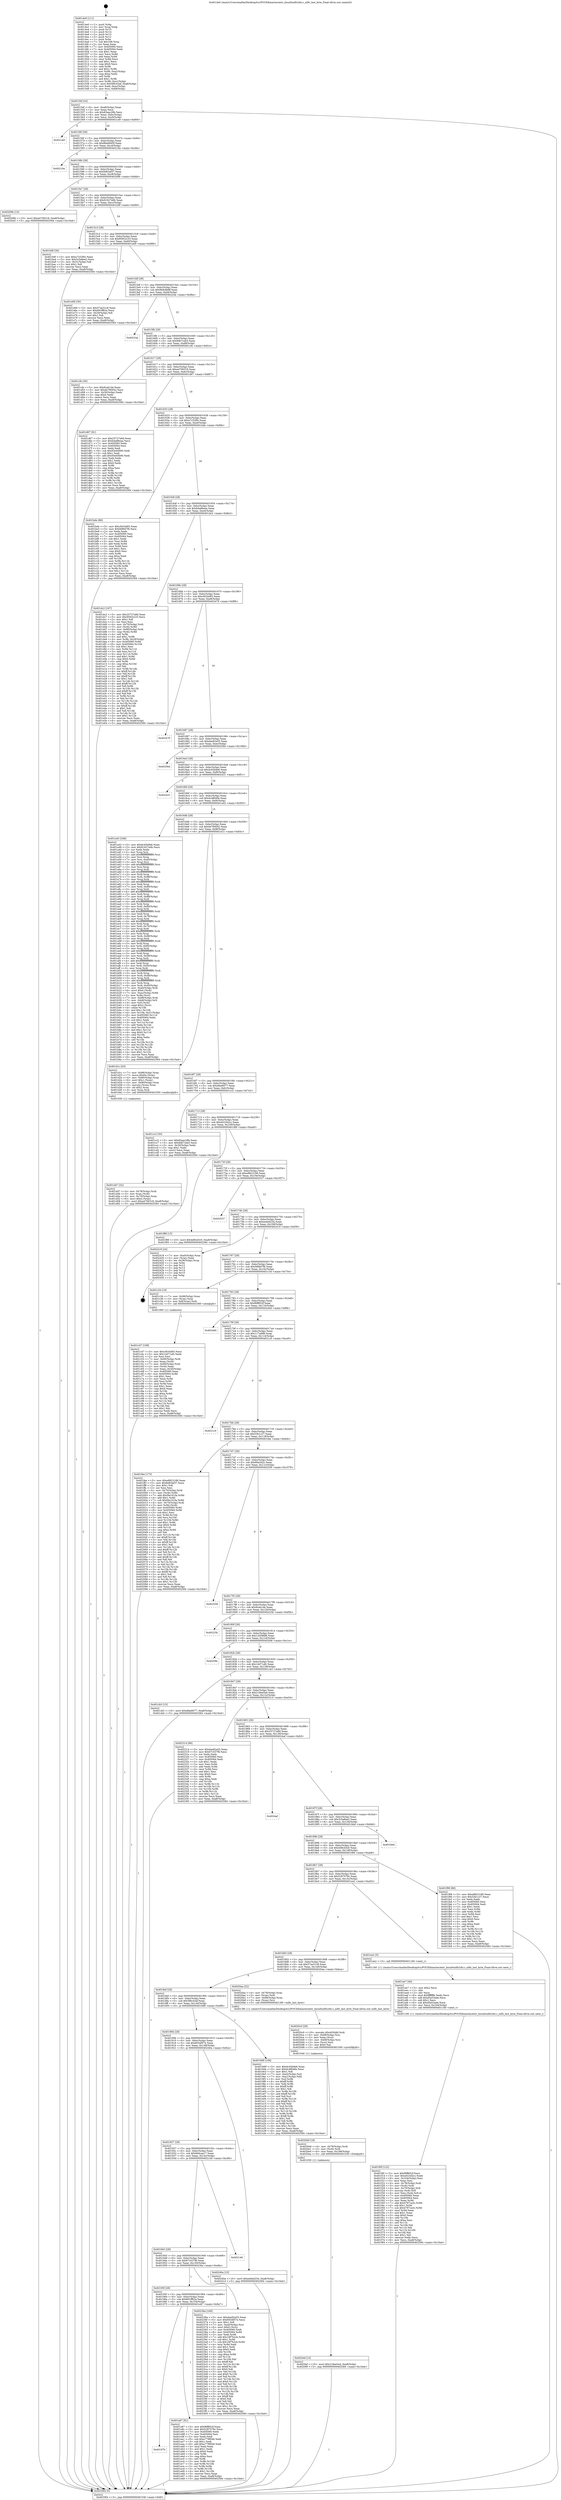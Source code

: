 digraph "0x4014e0" {
  label = "0x4014e0 (/mnt/c/Users/mathe/Desktop/tcc/POCII/binaries/extr_linuxfsnilfs2dir.c_nilfs_last_byte_Final-ollvm.out::main(0))"
  labelloc = "t"
  node[shape=record]

  Entry [label="",width=0.3,height=0.3,shape=circle,fillcolor=black,style=filled]
  "0x40154f" [label="{
     0x40154f [32]\l
     | [instrs]\l
     &nbsp;&nbsp;0x40154f \<+6\>: mov -0xa8(%rbp),%eax\l
     &nbsp;&nbsp;0x401555 \<+2\>: mov %eax,%ecx\l
     &nbsp;&nbsp;0x401557 \<+6\>: sub $0x83aac28b,%ecx\l
     &nbsp;&nbsp;0x40155d \<+6\>: mov %eax,-0xbc(%rbp)\l
     &nbsp;&nbsp;0x401563 \<+6\>: mov %ecx,-0xc0(%rbp)\l
     &nbsp;&nbsp;0x401569 \<+6\>: je 0000000000401ce0 \<main+0x800\>\l
  }"]
  "0x401ce0" [label="{
     0x401ce0\l
  }", style=dashed]
  "0x40156f" [label="{
     0x40156f [28]\l
     | [instrs]\l
     &nbsp;&nbsp;0x40156f \<+5\>: jmp 0000000000401574 \<main+0x94\>\l
     &nbsp;&nbsp;0x401574 \<+6\>: mov -0xbc(%rbp),%eax\l
     &nbsp;&nbsp;0x40157a \<+5\>: sub $0x8be6845f,%eax\l
     &nbsp;&nbsp;0x40157f \<+6\>: mov %eax,-0xc4(%rbp)\l
     &nbsp;&nbsp;0x401585 \<+6\>: je 000000000040216a \<main+0xc8a\>\l
  }"]
  Exit [label="",width=0.3,height=0.3,shape=circle,fillcolor=black,style=filled,peripheries=2]
  "0x40216a" [label="{
     0x40216a\l
  }", style=dashed]
  "0x40158b" [label="{
     0x40158b [28]\l
     | [instrs]\l
     &nbsp;&nbsp;0x40158b \<+5\>: jmp 0000000000401590 \<main+0xb0\>\l
     &nbsp;&nbsp;0x401590 \<+6\>: mov -0xbc(%rbp),%eax\l
     &nbsp;&nbsp;0x401596 \<+5\>: sub $0x8d63af37,%eax\l
     &nbsp;&nbsp;0x40159b \<+6\>: mov %eax,-0xc8(%rbp)\l
     &nbsp;&nbsp;0x4015a1 \<+6\>: je 000000000040209b \<main+0xbbb\>\l
  }"]
  "0x4020ef" [label="{
     0x4020ef [15]\l
     | [instrs]\l
     &nbsp;&nbsp;0x4020ef \<+10\>: movl $0x218ee5a4,-0xa8(%rbp)\l
     &nbsp;&nbsp;0x4020f9 \<+5\>: jmp 0000000000402584 \<main+0x10a4\>\l
  }"]
  "0x40209b" [label="{
     0x40209b [15]\l
     | [instrs]\l
     &nbsp;&nbsp;0x40209b \<+10\>: movl $0xa4706318,-0xa8(%rbp)\l
     &nbsp;&nbsp;0x4020a5 \<+5\>: jmp 0000000000402584 \<main+0x10a4\>\l
  }"]
  "0x4015a7" [label="{
     0x4015a7 [28]\l
     | [instrs]\l
     &nbsp;&nbsp;0x4015a7 \<+5\>: jmp 00000000004015ac \<main+0xcc\>\l
     &nbsp;&nbsp;0x4015ac \<+6\>: mov -0xbc(%rbp),%eax\l
     &nbsp;&nbsp;0x4015b2 \<+5\>: sub $0x91627edb,%eax\l
     &nbsp;&nbsp;0x4015b7 \<+6\>: mov %eax,-0xcc(%rbp)\l
     &nbsp;&nbsp;0x4015bd \<+6\>: je 0000000000401b9f \<main+0x6bf\>\l
  }"]
  "0x4020dd" [label="{
     0x4020dd [18]\l
     | [instrs]\l
     &nbsp;&nbsp;0x4020dd \<+4\>: mov -0x78(%rbp),%rdi\l
     &nbsp;&nbsp;0x4020e1 \<+3\>: mov (%rdi),%rdi\l
     &nbsp;&nbsp;0x4020e4 \<+6\>: mov %eax,-0x168(%rbp)\l
     &nbsp;&nbsp;0x4020ea \<+5\>: call 0000000000401030 \<free@plt\>\l
     | [calls]\l
     &nbsp;&nbsp;0x401030 \{1\} (unknown)\l
  }"]
  "0x401b9f" [label="{
     0x401b9f [30]\l
     | [instrs]\l
     &nbsp;&nbsp;0x401b9f \<+5\>: mov $0xa7c52f0c,%eax\l
     &nbsp;&nbsp;0x401ba4 \<+5\>: mov $0x3c5a8ee2,%ecx\l
     &nbsp;&nbsp;0x401ba9 \<+3\>: mov -0x31(%rbp),%dl\l
     &nbsp;&nbsp;0x401bac \<+3\>: test $0x1,%dl\l
     &nbsp;&nbsp;0x401baf \<+3\>: cmovne %ecx,%eax\l
     &nbsp;&nbsp;0x401bb2 \<+6\>: mov %eax,-0xa8(%rbp)\l
     &nbsp;&nbsp;0x401bb8 \<+5\>: jmp 0000000000402584 \<main+0x10a4\>\l
  }"]
  "0x4015c3" [label="{
     0x4015c3 [28]\l
     | [instrs]\l
     &nbsp;&nbsp;0x4015c3 \<+5\>: jmp 00000000004015c8 \<main+0xe8\>\l
     &nbsp;&nbsp;0x4015c8 \<+6\>: mov -0xbc(%rbp),%eax\l
     &nbsp;&nbsp;0x4015ce \<+5\>: sub $0x95932c33,%eax\l
     &nbsp;&nbsp;0x4015d3 \<+6\>: mov %eax,-0xd0(%rbp)\l
     &nbsp;&nbsp;0x4015d9 \<+6\>: je 0000000000401e69 \<main+0x989\>\l
  }"]
  "0x4020c0" [label="{
     0x4020c0 [29]\l
     | [instrs]\l
     &nbsp;&nbsp;0x4020c0 \<+10\>: movabs $0x4030d6,%rdi\l
     &nbsp;&nbsp;0x4020ca \<+4\>: mov -0x68(%rbp),%rsi\l
     &nbsp;&nbsp;0x4020ce \<+2\>: mov %eax,(%rsi)\l
     &nbsp;&nbsp;0x4020d0 \<+4\>: mov -0x68(%rbp),%rsi\l
     &nbsp;&nbsp;0x4020d4 \<+2\>: mov (%rsi),%esi\l
     &nbsp;&nbsp;0x4020d6 \<+2\>: mov $0x0,%al\l
     &nbsp;&nbsp;0x4020d8 \<+5\>: call 0000000000401040 \<printf@plt\>\l
     | [calls]\l
     &nbsp;&nbsp;0x401040 \{1\} (unknown)\l
  }"]
  "0x401e69" [label="{
     0x401e69 [30]\l
     | [instrs]\l
     &nbsp;&nbsp;0x401e69 \<+5\>: mov $0x57ae31c8,%eax\l
     &nbsp;&nbsp;0x401e6e \<+5\>: mov $0x691ff62a,%ecx\l
     &nbsp;&nbsp;0x401e73 \<+3\>: mov -0x29(%rbp),%dl\l
     &nbsp;&nbsp;0x401e76 \<+3\>: test $0x1,%dl\l
     &nbsp;&nbsp;0x401e79 \<+3\>: cmovne %ecx,%eax\l
     &nbsp;&nbsp;0x401e7c \<+6\>: mov %eax,-0xa8(%rbp)\l
     &nbsp;&nbsp;0x401e82 \<+5\>: jmp 0000000000402584 \<main+0x10a4\>\l
  }"]
  "0x4015df" [label="{
     0x4015df [28]\l
     | [instrs]\l
     &nbsp;&nbsp;0x4015df \<+5\>: jmp 00000000004015e4 \<main+0x104\>\l
     &nbsp;&nbsp;0x4015e4 \<+6\>: mov -0xbc(%rbp),%eax\l
     &nbsp;&nbsp;0x4015ea \<+5\>: sub $0x9b9c8b8f,%eax\l
     &nbsp;&nbsp;0x4015ef \<+6\>: mov %eax,-0xd4(%rbp)\l
     &nbsp;&nbsp;0x4015f5 \<+6\>: je 000000000040224a \<main+0xd6a\>\l
  }"]
  "0x401f0f" [label="{
     0x401f0f [122]\l
     | [instrs]\l
     &nbsp;&nbsp;0x401f0f \<+5\>: mov $0xf6ff852f,%ecx\l
     &nbsp;&nbsp;0x401f14 \<+5\>: mov $0xe023d2cc,%edx\l
     &nbsp;&nbsp;0x401f19 \<+6\>: mov -0x164(%rbp),%esi\l
     &nbsp;&nbsp;0x401f1f \<+3\>: imul %eax,%esi\l
     &nbsp;&nbsp;0x401f22 \<+4\>: mov -0x78(%rbp),%rdi\l
     &nbsp;&nbsp;0x401f26 \<+3\>: mov (%rdi),%rdi\l
     &nbsp;&nbsp;0x401f29 \<+4\>: mov -0x70(%rbp),%r8\l
     &nbsp;&nbsp;0x401f2d \<+3\>: movslq (%r8),%r8\l
     &nbsp;&nbsp;0x401f30 \<+4\>: mov %esi,(%rdi,%r8,4)\l
     &nbsp;&nbsp;0x401f34 \<+7\>: mov 0x405060,%eax\l
     &nbsp;&nbsp;0x401f3b \<+7\>: mov 0x405064,%esi\l
     &nbsp;&nbsp;0x401f42 \<+3\>: mov %eax,%r9d\l
     &nbsp;&nbsp;0x401f45 \<+7\>: add $0x4787ca3c,%r9d\l
     &nbsp;&nbsp;0x401f4c \<+4\>: sub $0x1,%r9d\l
     &nbsp;&nbsp;0x401f50 \<+7\>: sub $0x4787ca3c,%r9d\l
     &nbsp;&nbsp;0x401f57 \<+4\>: imul %r9d,%eax\l
     &nbsp;&nbsp;0x401f5b \<+3\>: and $0x1,%eax\l
     &nbsp;&nbsp;0x401f5e \<+3\>: cmp $0x0,%eax\l
     &nbsp;&nbsp;0x401f61 \<+4\>: sete %r10b\l
     &nbsp;&nbsp;0x401f65 \<+3\>: cmp $0xa,%esi\l
     &nbsp;&nbsp;0x401f68 \<+4\>: setl %r11b\l
     &nbsp;&nbsp;0x401f6c \<+3\>: mov %r10b,%bl\l
     &nbsp;&nbsp;0x401f6f \<+3\>: and %r11b,%bl\l
     &nbsp;&nbsp;0x401f72 \<+3\>: xor %r11b,%r10b\l
     &nbsp;&nbsp;0x401f75 \<+3\>: or %r10b,%bl\l
     &nbsp;&nbsp;0x401f78 \<+3\>: test $0x1,%bl\l
     &nbsp;&nbsp;0x401f7b \<+3\>: cmovne %edx,%ecx\l
     &nbsp;&nbsp;0x401f7e \<+6\>: mov %ecx,-0xa8(%rbp)\l
     &nbsp;&nbsp;0x401f84 \<+5\>: jmp 0000000000402584 \<main+0x10a4\>\l
  }"]
  "0x40224a" [label="{
     0x40224a\l
  }", style=dashed]
  "0x4015fb" [label="{
     0x4015fb [28]\l
     | [instrs]\l
     &nbsp;&nbsp;0x4015fb \<+5\>: jmp 0000000000401600 \<main+0x120\>\l
     &nbsp;&nbsp;0x401600 \<+6\>: mov -0xbc(%rbp),%eax\l
     &nbsp;&nbsp;0x401606 \<+5\>: sub $0x9db7ceb3,%eax\l
     &nbsp;&nbsp;0x40160b \<+6\>: mov %eax,-0xd8(%rbp)\l
     &nbsp;&nbsp;0x401611 \<+6\>: je 0000000000401cfe \<main+0x81e\>\l
  }"]
  "0x401ee7" [label="{
     0x401ee7 [40]\l
     | [instrs]\l
     &nbsp;&nbsp;0x401ee7 \<+5\>: mov $0x2,%ecx\l
     &nbsp;&nbsp;0x401eec \<+1\>: cltd\l
     &nbsp;&nbsp;0x401eed \<+2\>: idiv %ecx\l
     &nbsp;&nbsp;0x401eef \<+6\>: imul $0xfffffffe,%edx,%ecx\l
     &nbsp;&nbsp;0x401ef5 \<+6\>: add $0xd5a53ade,%ecx\l
     &nbsp;&nbsp;0x401efb \<+3\>: add $0x1,%ecx\l
     &nbsp;&nbsp;0x401efe \<+6\>: sub $0xd5a53ade,%ecx\l
     &nbsp;&nbsp;0x401f04 \<+6\>: mov %ecx,-0x164(%rbp)\l
     &nbsp;&nbsp;0x401f0a \<+5\>: call 0000000000401160 \<next_i\>\l
     | [calls]\l
     &nbsp;&nbsp;0x401160 \{1\} (/mnt/c/Users/mathe/Desktop/tcc/POCII/binaries/extr_linuxfsnilfs2dir.c_nilfs_last_byte_Final-ollvm.out::next_i)\l
  }"]
  "0x401cfe" [label="{
     0x401cfe [30]\l
     | [instrs]\l
     &nbsp;&nbsp;0x401cfe \<+5\>: mov $0x9cab1de,%eax\l
     &nbsp;&nbsp;0x401d03 \<+5\>: mov $0xde780042,%ecx\l
     &nbsp;&nbsp;0x401d08 \<+3\>: mov -0x30(%rbp),%edx\l
     &nbsp;&nbsp;0x401d0b \<+3\>: cmp $0x0,%edx\l
     &nbsp;&nbsp;0x401d0e \<+3\>: cmove %ecx,%eax\l
     &nbsp;&nbsp;0x401d11 \<+6\>: mov %eax,-0xa8(%rbp)\l
     &nbsp;&nbsp;0x401d17 \<+5\>: jmp 0000000000402584 \<main+0x10a4\>\l
  }"]
  "0x401617" [label="{
     0x401617 [28]\l
     | [instrs]\l
     &nbsp;&nbsp;0x401617 \<+5\>: jmp 000000000040161c \<main+0x13c\>\l
     &nbsp;&nbsp;0x40161c \<+6\>: mov -0xbc(%rbp),%eax\l
     &nbsp;&nbsp;0x401622 \<+5\>: sub $0xa4706318,%eax\l
     &nbsp;&nbsp;0x401627 \<+6\>: mov %eax,-0xdc(%rbp)\l
     &nbsp;&nbsp;0x40162d \<+6\>: je 0000000000401d67 \<main+0x887\>\l
  }"]
  "0x40197b" [label="{
     0x40197b\l
  }", style=dashed]
  "0x401d67" [label="{
     0x401d67 [91]\l
     | [instrs]\l
     &nbsp;&nbsp;0x401d67 \<+5\>: mov $0x25727a9d,%eax\l
     &nbsp;&nbsp;0x401d6c \<+5\>: mov $0xb4a86eae,%ecx\l
     &nbsp;&nbsp;0x401d71 \<+7\>: mov 0x405060,%edx\l
     &nbsp;&nbsp;0x401d78 \<+7\>: mov 0x405064,%esi\l
     &nbsp;&nbsp;0x401d7f \<+2\>: mov %edx,%edi\l
     &nbsp;&nbsp;0x401d81 \<+6\>: sub $0x93e40b90,%edi\l
     &nbsp;&nbsp;0x401d87 \<+3\>: sub $0x1,%edi\l
     &nbsp;&nbsp;0x401d8a \<+6\>: add $0x93e40b90,%edi\l
     &nbsp;&nbsp;0x401d90 \<+3\>: imul %edi,%edx\l
     &nbsp;&nbsp;0x401d93 \<+3\>: and $0x1,%edx\l
     &nbsp;&nbsp;0x401d96 \<+3\>: cmp $0x0,%edx\l
     &nbsp;&nbsp;0x401d99 \<+4\>: sete %r8b\l
     &nbsp;&nbsp;0x401d9d \<+3\>: cmp $0xa,%esi\l
     &nbsp;&nbsp;0x401da0 \<+4\>: setl %r9b\l
     &nbsp;&nbsp;0x401da4 \<+3\>: mov %r8b,%r10b\l
     &nbsp;&nbsp;0x401da7 \<+3\>: and %r9b,%r10b\l
     &nbsp;&nbsp;0x401daa \<+3\>: xor %r9b,%r8b\l
     &nbsp;&nbsp;0x401dad \<+3\>: or %r8b,%r10b\l
     &nbsp;&nbsp;0x401db0 \<+4\>: test $0x1,%r10b\l
     &nbsp;&nbsp;0x401db4 \<+3\>: cmovne %ecx,%eax\l
     &nbsp;&nbsp;0x401db7 \<+6\>: mov %eax,-0xa8(%rbp)\l
     &nbsp;&nbsp;0x401dbd \<+5\>: jmp 0000000000402584 \<main+0x10a4\>\l
  }"]
  "0x401633" [label="{
     0x401633 [28]\l
     | [instrs]\l
     &nbsp;&nbsp;0x401633 \<+5\>: jmp 0000000000401638 \<main+0x158\>\l
     &nbsp;&nbsp;0x401638 \<+6\>: mov -0xbc(%rbp),%eax\l
     &nbsp;&nbsp;0x40163e \<+5\>: sub $0xa7c52f0c,%eax\l
     &nbsp;&nbsp;0x401643 \<+6\>: mov %eax,-0xe0(%rbp)\l
     &nbsp;&nbsp;0x401649 \<+6\>: je 0000000000401bde \<main+0x6fe\>\l
  }"]
  "0x401e87" [label="{
     0x401e87 [91]\l
     | [instrs]\l
     &nbsp;&nbsp;0x401e87 \<+5\>: mov $0xf6ff852f,%eax\l
     &nbsp;&nbsp;0x401e8c \<+5\>: mov $0x5287078c,%ecx\l
     &nbsp;&nbsp;0x401e91 \<+7\>: mov 0x405060,%edx\l
     &nbsp;&nbsp;0x401e98 \<+7\>: mov 0x405064,%esi\l
     &nbsp;&nbsp;0x401e9f \<+2\>: mov %edx,%edi\l
     &nbsp;&nbsp;0x401ea1 \<+6\>: sub $0xe778f046,%edi\l
     &nbsp;&nbsp;0x401ea7 \<+3\>: sub $0x1,%edi\l
     &nbsp;&nbsp;0x401eaa \<+6\>: add $0xe778f046,%edi\l
     &nbsp;&nbsp;0x401eb0 \<+3\>: imul %edi,%edx\l
     &nbsp;&nbsp;0x401eb3 \<+3\>: and $0x1,%edx\l
     &nbsp;&nbsp;0x401eb6 \<+3\>: cmp $0x0,%edx\l
     &nbsp;&nbsp;0x401eb9 \<+4\>: sete %r8b\l
     &nbsp;&nbsp;0x401ebd \<+3\>: cmp $0xa,%esi\l
     &nbsp;&nbsp;0x401ec0 \<+4\>: setl %r9b\l
     &nbsp;&nbsp;0x401ec4 \<+3\>: mov %r8b,%r10b\l
     &nbsp;&nbsp;0x401ec7 \<+3\>: and %r9b,%r10b\l
     &nbsp;&nbsp;0x401eca \<+3\>: xor %r9b,%r8b\l
     &nbsp;&nbsp;0x401ecd \<+3\>: or %r8b,%r10b\l
     &nbsp;&nbsp;0x401ed0 \<+4\>: test $0x1,%r10b\l
     &nbsp;&nbsp;0x401ed4 \<+3\>: cmovne %ecx,%eax\l
     &nbsp;&nbsp;0x401ed7 \<+6\>: mov %eax,-0xa8(%rbp)\l
     &nbsp;&nbsp;0x401edd \<+5\>: jmp 0000000000402584 \<main+0x10a4\>\l
  }"]
  "0x401bde" [label="{
     0x401bde [86]\l
     | [instrs]\l
     &nbsp;&nbsp;0x401bde \<+5\>: mov $0xcf434d93,%eax\l
     &nbsp;&nbsp;0x401be3 \<+5\>: mov $0xf488d7fb,%ecx\l
     &nbsp;&nbsp;0x401be8 \<+2\>: xor %edx,%edx\l
     &nbsp;&nbsp;0x401bea \<+7\>: mov 0x405060,%esi\l
     &nbsp;&nbsp;0x401bf1 \<+7\>: mov 0x405064,%edi\l
     &nbsp;&nbsp;0x401bf8 \<+3\>: sub $0x1,%edx\l
     &nbsp;&nbsp;0x401bfb \<+3\>: mov %esi,%r8d\l
     &nbsp;&nbsp;0x401bfe \<+3\>: add %edx,%r8d\l
     &nbsp;&nbsp;0x401c01 \<+4\>: imul %r8d,%esi\l
     &nbsp;&nbsp;0x401c05 \<+3\>: and $0x1,%esi\l
     &nbsp;&nbsp;0x401c08 \<+3\>: cmp $0x0,%esi\l
     &nbsp;&nbsp;0x401c0b \<+4\>: sete %r9b\l
     &nbsp;&nbsp;0x401c0f \<+3\>: cmp $0xa,%edi\l
     &nbsp;&nbsp;0x401c12 \<+4\>: setl %r10b\l
     &nbsp;&nbsp;0x401c16 \<+3\>: mov %r9b,%r11b\l
     &nbsp;&nbsp;0x401c19 \<+3\>: and %r10b,%r11b\l
     &nbsp;&nbsp;0x401c1c \<+3\>: xor %r10b,%r9b\l
     &nbsp;&nbsp;0x401c1f \<+3\>: or %r9b,%r11b\l
     &nbsp;&nbsp;0x401c22 \<+4\>: test $0x1,%r11b\l
     &nbsp;&nbsp;0x401c26 \<+3\>: cmovne %ecx,%eax\l
     &nbsp;&nbsp;0x401c29 \<+6\>: mov %eax,-0xa8(%rbp)\l
     &nbsp;&nbsp;0x401c2f \<+5\>: jmp 0000000000402584 \<main+0x10a4\>\l
  }"]
  "0x40164f" [label="{
     0x40164f [28]\l
     | [instrs]\l
     &nbsp;&nbsp;0x40164f \<+5\>: jmp 0000000000401654 \<main+0x174\>\l
     &nbsp;&nbsp;0x401654 \<+6\>: mov -0xbc(%rbp),%eax\l
     &nbsp;&nbsp;0x40165a \<+5\>: sub $0xb4a86eae,%eax\l
     &nbsp;&nbsp;0x40165f \<+6\>: mov %eax,-0xe4(%rbp)\l
     &nbsp;&nbsp;0x401665 \<+6\>: je 0000000000401dc2 \<main+0x8e2\>\l
  }"]
  "0x40195f" [label="{
     0x40195f [28]\l
     | [instrs]\l
     &nbsp;&nbsp;0x40195f \<+5\>: jmp 0000000000401964 \<main+0x484\>\l
     &nbsp;&nbsp;0x401964 \<+6\>: mov -0xbc(%rbp),%eax\l
     &nbsp;&nbsp;0x40196a \<+5\>: sub $0x691ff62a,%eax\l
     &nbsp;&nbsp;0x40196f \<+6\>: mov %eax,-0x154(%rbp)\l
     &nbsp;&nbsp;0x401975 \<+6\>: je 0000000000401e87 \<main+0x9a7\>\l
  }"]
  "0x401dc2" [label="{
     0x401dc2 [167]\l
     | [instrs]\l
     &nbsp;&nbsp;0x401dc2 \<+5\>: mov $0x25727a9d,%eax\l
     &nbsp;&nbsp;0x401dc7 \<+5\>: mov $0x95932c33,%ecx\l
     &nbsp;&nbsp;0x401dcc \<+2\>: mov $0x1,%dl\l
     &nbsp;&nbsp;0x401dce \<+2\>: xor %esi,%esi\l
     &nbsp;&nbsp;0x401dd0 \<+4\>: mov -0x70(%rbp),%rdi\l
     &nbsp;&nbsp;0x401dd4 \<+3\>: mov (%rdi),%r8d\l
     &nbsp;&nbsp;0x401dd7 \<+4\>: mov -0x80(%rbp),%rdi\l
     &nbsp;&nbsp;0x401ddb \<+3\>: cmp (%rdi),%r8d\l
     &nbsp;&nbsp;0x401dde \<+4\>: setl %r9b\l
     &nbsp;&nbsp;0x401de2 \<+4\>: and $0x1,%r9b\l
     &nbsp;&nbsp;0x401de6 \<+4\>: mov %r9b,-0x29(%rbp)\l
     &nbsp;&nbsp;0x401dea \<+8\>: mov 0x405060,%r8d\l
     &nbsp;&nbsp;0x401df2 \<+8\>: mov 0x405064,%r10d\l
     &nbsp;&nbsp;0x401dfa \<+3\>: sub $0x1,%esi\l
     &nbsp;&nbsp;0x401dfd \<+3\>: mov %r8d,%r11d\l
     &nbsp;&nbsp;0x401e00 \<+3\>: add %esi,%r11d\l
     &nbsp;&nbsp;0x401e03 \<+4\>: imul %r11d,%r8d\l
     &nbsp;&nbsp;0x401e07 \<+4\>: and $0x1,%r8d\l
     &nbsp;&nbsp;0x401e0b \<+4\>: cmp $0x0,%r8d\l
     &nbsp;&nbsp;0x401e0f \<+4\>: sete %r9b\l
     &nbsp;&nbsp;0x401e13 \<+4\>: cmp $0xa,%r10d\l
     &nbsp;&nbsp;0x401e17 \<+3\>: setl %bl\l
     &nbsp;&nbsp;0x401e1a \<+3\>: mov %r9b,%r14b\l
     &nbsp;&nbsp;0x401e1d \<+4\>: xor $0xff,%r14b\l
     &nbsp;&nbsp;0x401e21 \<+3\>: mov %bl,%r15b\l
     &nbsp;&nbsp;0x401e24 \<+4\>: xor $0xff,%r15b\l
     &nbsp;&nbsp;0x401e28 \<+3\>: xor $0x1,%dl\l
     &nbsp;&nbsp;0x401e2b \<+3\>: mov %r14b,%r12b\l
     &nbsp;&nbsp;0x401e2e \<+4\>: and $0xff,%r12b\l
     &nbsp;&nbsp;0x401e32 \<+3\>: and %dl,%r9b\l
     &nbsp;&nbsp;0x401e35 \<+3\>: mov %r15b,%r13b\l
     &nbsp;&nbsp;0x401e38 \<+4\>: and $0xff,%r13b\l
     &nbsp;&nbsp;0x401e3c \<+2\>: and %dl,%bl\l
     &nbsp;&nbsp;0x401e3e \<+3\>: or %r9b,%r12b\l
     &nbsp;&nbsp;0x401e41 \<+3\>: or %bl,%r13b\l
     &nbsp;&nbsp;0x401e44 \<+3\>: xor %r13b,%r12b\l
     &nbsp;&nbsp;0x401e47 \<+3\>: or %r15b,%r14b\l
     &nbsp;&nbsp;0x401e4a \<+4\>: xor $0xff,%r14b\l
     &nbsp;&nbsp;0x401e4e \<+3\>: or $0x1,%dl\l
     &nbsp;&nbsp;0x401e51 \<+3\>: and %dl,%r14b\l
     &nbsp;&nbsp;0x401e54 \<+3\>: or %r14b,%r12b\l
     &nbsp;&nbsp;0x401e57 \<+4\>: test $0x1,%r12b\l
     &nbsp;&nbsp;0x401e5b \<+3\>: cmovne %ecx,%eax\l
     &nbsp;&nbsp;0x401e5e \<+6\>: mov %eax,-0xa8(%rbp)\l
     &nbsp;&nbsp;0x401e64 \<+5\>: jmp 0000000000402584 \<main+0x10a4\>\l
  }"]
  "0x40166b" [label="{
     0x40166b [28]\l
     | [instrs]\l
     &nbsp;&nbsp;0x40166b \<+5\>: jmp 0000000000401670 \<main+0x190\>\l
     &nbsp;&nbsp;0x401670 \<+6\>: mov -0xbc(%rbp),%eax\l
     &nbsp;&nbsp;0x401676 \<+5\>: sub $0xcf434d93,%eax\l
     &nbsp;&nbsp;0x40167b \<+6\>: mov %eax,-0xe8(%rbp)\l
     &nbsp;&nbsp;0x401681 \<+6\>: je 0000000000402476 \<main+0xf96\>\l
  }"]
  "0x40236a" [label="{
     0x40236a [160]\l
     | [instrs]\l
     &nbsp;&nbsp;0x40236a \<+5\>: mov $0xdae82a55,%eax\l
     &nbsp;&nbsp;0x40236f \<+5\>: mov $0x603df57e,%ecx\l
     &nbsp;&nbsp;0x402374 \<+2\>: mov $0x1,%dl\l
     &nbsp;&nbsp;0x402376 \<+7\>: mov -0xa0(%rbp),%rsi\l
     &nbsp;&nbsp;0x40237d \<+6\>: movl $0x0,(%rsi)\l
     &nbsp;&nbsp;0x402383 \<+7\>: mov 0x405060,%edi\l
     &nbsp;&nbsp;0x40238a \<+8\>: mov 0x405064,%r8d\l
     &nbsp;&nbsp;0x402392 \<+3\>: mov %edi,%r9d\l
     &nbsp;&nbsp;0x402395 \<+7\>: add $0x18f7b2cb,%r9d\l
     &nbsp;&nbsp;0x40239c \<+4\>: sub $0x1,%r9d\l
     &nbsp;&nbsp;0x4023a0 \<+7\>: sub $0x18f7b2cb,%r9d\l
     &nbsp;&nbsp;0x4023a7 \<+4\>: imul %r9d,%edi\l
     &nbsp;&nbsp;0x4023ab \<+3\>: and $0x1,%edi\l
     &nbsp;&nbsp;0x4023ae \<+3\>: cmp $0x0,%edi\l
     &nbsp;&nbsp;0x4023b1 \<+4\>: sete %r10b\l
     &nbsp;&nbsp;0x4023b5 \<+4\>: cmp $0xa,%r8d\l
     &nbsp;&nbsp;0x4023b9 \<+4\>: setl %r11b\l
     &nbsp;&nbsp;0x4023bd \<+3\>: mov %r10b,%bl\l
     &nbsp;&nbsp;0x4023c0 \<+3\>: xor $0xff,%bl\l
     &nbsp;&nbsp;0x4023c3 \<+3\>: mov %r11b,%r14b\l
     &nbsp;&nbsp;0x4023c6 \<+4\>: xor $0xff,%r14b\l
     &nbsp;&nbsp;0x4023ca \<+3\>: xor $0x0,%dl\l
     &nbsp;&nbsp;0x4023cd \<+3\>: mov %bl,%r15b\l
     &nbsp;&nbsp;0x4023d0 \<+4\>: and $0x0,%r15b\l
     &nbsp;&nbsp;0x4023d4 \<+3\>: and %dl,%r10b\l
     &nbsp;&nbsp;0x4023d7 \<+3\>: mov %r14b,%r12b\l
     &nbsp;&nbsp;0x4023da \<+4\>: and $0x0,%r12b\l
     &nbsp;&nbsp;0x4023de \<+3\>: and %dl,%r11b\l
     &nbsp;&nbsp;0x4023e1 \<+3\>: or %r10b,%r15b\l
     &nbsp;&nbsp;0x4023e4 \<+3\>: or %r11b,%r12b\l
     &nbsp;&nbsp;0x4023e7 \<+3\>: xor %r12b,%r15b\l
     &nbsp;&nbsp;0x4023ea \<+3\>: or %r14b,%bl\l
     &nbsp;&nbsp;0x4023ed \<+3\>: xor $0xff,%bl\l
     &nbsp;&nbsp;0x4023f0 \<+3\>: or $0x0,%dl\l
     &nbsp;&nbsp;0x4023f3 \<+2\>: and %dl,%bl\l
     &nbsp;&nbsp;0x4023f5 \<+3\>: or %bl,%r15b\l
     &nbsp;&nbsp;0x4023f8 \<+4\>: test $0x1,%r15b\l
     &nbsp;&nbsp;0x4023fc \<+3\>: cmovne %ecx,%eax\l
     &nbsp;&nbsp;0x4023ff \<+6\>: mov %eax,-0xa8(%rbp)\l
     &nbsp;&nbsp;0x402405 \<+5\>: jmp 0000000000402584 \<main+0x10a4\>\l
  }"]
  "0x402476" [label="{
     0x402476\l
  }", style=dashed]
  "0x401687" [label="{
     0x401687 [28]\l
     | [instrs]\l
     &nbsp;&nbsp;0x401687 \<+5\>: jmp 000000000040168c \<main+0x1ac\>\l
     &nbsp;&nbsp;0x40168c \<+6\>: mov -0xbc(%rbp),%eax\l
     &nbsp;&nbsp;0x401692 \<+5\>: sub $0xdae82a55,%eax\l
     &nbsp;&nbsp;0x401697 \<+6\>: mov %eax,-0xec(%rbp)\l
     &nbsp;&nbsp;0x40169d \<+6\>: je 000000000040256d \<main+0x108d\>\l
  }"]
  "0x401943" [label="{
     0x401943 [28]\l
     | [instrs]\l
     &nbsp;&nbsp;0x401943 \<+5\>: jmp 0000000000401948 \<main+0x468\>\l
     &nbsp;&nbsp;0x401948 \<+6\>: mov -0xbc(%rbp),%eax\l
     &nbsp;&nbsp;0x40194e \<+5\>: sub $0x67c537f6,%eax\l
     &nbsp;&nbsp;0x401953 \<+6\>: mov %eax,-0x150(%rbp)\l
     &nbsp;&nbsp;0x401959 \<+6\>: je 000000000040236a \<main+0xe8a\>\l
  }"]
  "0x40256d" [label="{
     0x40256d\l
  }", style=dashed]
  "0x4016a3" [label="{
     0x4016a3 [28]\l
     | [instrs]\l
     &nbsp;&nbsp;0x4016a3 \<+5\>: jmp 00000000004016a8 \<main+0x1c8\>\l
     &nbsp;&nbsp;0x4016a8 \<+6\>: mov -0xbc(%rbp),%eax\l
     &nbsp;&nbsp;0x4016ae \<+5\>: sub $0xdc45b9e6,%eax\l
     &nbsp;&nbsp;0x4016b3 \<+6\>: mov %eax,-0xf0(%rbp)\l
     &nbsp;&nbsp;0x4016b9 \<+6\>: je 0000000000402431 \<main+0xf51\>\l
  }"]
  "0x402146" [label="{
     0x402146\l
  }", style=dashed]
  "0x402431" [label="{
     0x402431\l
  }", style=dashed]
  "0x4016bf" [label="{
     0x4016bf [28]\l
     | [instrs]\l
     &nbsp;&nbsp;0x4016bf \<+5\>: jmp 00000000004016c4 \<main+0x1e4\>\l
     &nbsp;&nbsp;0x4016c4 \<+6\>: mov -0xbc(%rbp),%eax\l
     &nbsp;&nbsp;0x4016ca \<+5\>: sub $0xdc4f646b,%eax\l
     &nbsp;&nbsp;0x4016cf \<+6\>: mov %eax,-0xf4(%rbp)\l
     &nbsp;&nbsp;0x4016d5 \<+6\>: je 0000000000401a43 \<main+0x563\>\l
  }"]
  "0x401927" [label="{
     0x401927 [28]\l
     | [instrs]\l
     &nbsp;&nbsp;0x401927 \<+5\>: jmp 000000000040192c \<main+0x44c\>\l
     &nbsp;&nbsp;0x40192c \<+6\>: mov -0xbc(%rbp),%eax\l
     &nbsp;&nbsp;0x401932 \<+5\>: sub $0x66dcaa17,%eax\l
     &nbsp;&nbsp;0x401937 \<+6\>: mov %eax,-0x14c(%rbp)\l
     &nbsp;&nbsp;0x40193d \<+6\>: je 0000000000402146 \<main+0xc66\>\l
  }"]
  "0x401a43" [label="{
     0x401a43 [348]\l
     | [instrs]\l
     &nbsp;&nbsp;0x401a43 \<+5\>: mov $0xdc45b9e6,%eax\l
     &nbsp;&nbsp;0x401a48 \<+5\>: mov $0x91627edb,%ecx\l
     &nbsp;&nbsp;0x401a4d \<+2\>: xor %edx,%edx\l
     &nbsp;&nbsp;0x401a4f \<+3\>: mov %rsp,%rsi\l
     &nbsp;&nbsp;0x401a52 \<+4\>: add $0xfffffffffffffff0,%rsi\l
     &nbsp;&nbsp;0x401a56 \<+3\>: mov %rsi,%rsp\l
     &nbsp;&nbsp;0x401a59 \<+7\>: mov %rsi,-0xa0(%rbp)\l
     &nbsp;&nbsp;0x401a60 \<+3\>: mov %rsp,%rsi\l
     &nbsp;&nbsp;0x401a63 \<+4\>: add $0xfffffffffffffff0,%rsi\l
     &nbsp;&nbsp;0x401a67 \<+3\>: mov %rsi,%rsp\l
     &nbsp;&nbsp;0x401a6a \<+3\>: mov %rsp,%rdi\l
     &nbsp;&nbsp;0x401a6d \<+4\>: add $0xfffffffffffffff0,%rdi\l
     &nbsp;&nbsp;0x401a71 \<+3\>: mov %rdi,%rsp\l
     &nbsp;&nbsp;0x401a74 \<+7\>: mov %rdi,-0x98(%rbp)\l
     &nbsp;&nbsp;0x401a7b \<+3\>: mov %rsp,%rdi\l
     &nbsp;&nbsp;0x401a7e \<+4\>: add $0xfffffffffffffff0,%rdi\l
     &nbsp;&nbsp;0x401a82 \<+3\>: mov %rdi,%rsp\l
     &nbsp;&nbsp;0x401a85 \<+7\>: mov %rdi,-0x90(%rbp)\l
     &nbsp;&nbsp;0x401a8c \<+3\>: mov %rsp,%rdi\l
     &nbsp;&nbsp;0x401a8f \<+4\>: add $0xfffffffffffffff0,%rdi\l
     &nbsp;&nbsp;0x401a93 \<+3\>: mov %rdi,%rsp\l
     &nbsp;&nbsp;0x401a96 \<+7\>: mov %rdi,-0x88(%rbp)\l
     &nbsp;&nbsp;0x401a9d \<+3\>: mov %rsp,%rdi\l
     &nbsp;&nbsp;0x401aa0 \<+4\>: add $0xfffffffffffffff0,%rdi\l
     &nbsp;&nbsp;0x401aa4 \<+3\>: mov %rdi,%rsp\l
     &nbsp;&nbsp;0x401aa7 \<+4\>: mov %rdi,-0x80(%rbp)\l
     &nbsp;&nbsp;0x401aab \<+3\>: mov %rsp,%rdi\l
     &nbsp;&nbsp;0x401aae \<+4\>: add $0xfffffffffffffff0,%rdi\l
     &nbsp;&nbsp;0x401ab2 \<+3\>: mov %rdi,%rsp\l
     &nbsp;&nbsp;0x401ab5 \<+4\>: mov %rdi,-0x78(%rbp)\l
     &nbsp;&nbsp;0x401ab9 \<+3\>: mov %rsp,%rdi\l
     &nbsp;&nbsp;0x401abc \<+4\>: add $0xfffffffffffffff0,%rdi\l
     &nbsp;&nbsp;0x401ac0 \<+3\>: mov %rdi,%rsp\l
     &nbsp;&nbsp;0x401ac3 \<+4\>: mov %rdi,-0x70(%rbp)\l
     &nbsp;&nbsp;0x401ac7 \<+3\>: mov %rsp,%rdi\l
     &nbsp;&nbsp;0x401aca \<+4\>: add $0xfffffffffffffff0,%rdi\l
     &nbsp;&nbsp;0x401ace \<+3\>: mov %rdi,%rsp\l
     &nbsp;&nbsp;0x401ad1 \<+4\>: mov %rdi,-0x68(%rbp)\l
     &nbsp;&nbsp;0x401ad5 \<+3\>: mov %rsp,%rdi\l
     &nbsp;&nbsp;0x401ad8 \<+4\>: add $0xfffffffffffffff0,%rdi\l
     &nbsp;&nbsp;0x401adc \<+3\>: mov %rdi,%rsp\l
     &nbsp;&nbsp;0x401adf \<+4\>: mov %rdi,-0x60(%rbp)\l
     &nbsp;&nbsp;0x401ae3 \<+3\>: mov %rsp,%rdi\l
     &nbsp;&nbsp;0x401ae6 \<+4\>: add $0xfffffffffffffff0,%rdi\l
     &nbsp;&nbsp;0x401aea \<+3\>: mov %rdi,%rsp\l
     &nbsp;&nbsp;0x401aed \<+4\>: mov %rdi,-0x58(%rbp)\l
     &nbsp;&nbsp;0x401af1 \<+3\>: mov %rsp,%rdi\l
     &nbsp;&nbsp;0x401af4 \<+4\>: add $0xfffffffffffffff0,%rdi\l
     &nbsp;&nbsp;0x401af8 \<+3\>: mov %rdi,%rsp\l
     &nbsp;&nbsp;0x401afb \<+4\>: mov %rdi,-0x50(%rbp)\l
     &nbsp;&nbsp;0x401aff \<+3\>: mov %rsp,%rdi\l
     &nbsp;&nbsp;0x401b02 \<+4\>: add $0xfffffffffffffff0,%rdi\l
     &nbsp;&nbsp;0x401b06 \<+3\>: mov %rdi,%rsp\l
     &nbsp;&nbsp;0x401b09 \<+4\>: mov %rdi,-0x48(%rbp)\l
     &nbsp;&nbsp;0x401b0d \<+3\>: mov %rsp,%rdi\l
     &nbsp;&nbsp;0x401b10 \<+4\>: add $0xfffffffffffffff0,%rdi\l
     &nbsp;&nbsp;0x401b14 \<+3\>: mov %rdi,%rsp\l
     &nbsp;&nbsp;0x401b17 \<+4\>: mov %rdi,-0x40(%rbp)\l
     &nbsp;&nbsp;0x401b1b \<+7\>: mov -0xa0(%rbp),%rdi\l
     &nbsp;&nbsp;0x401b22 \<+6\>: movl $0x0,(%rdi)\l
     &nbsp;&nbsp;0x401b28 \<+7\>: mov -0xac(%rbp),%r8d\l
     &nbsp;&nbsp;0x401b2f \<+3\>: mov %r8d,(%rsi)\l
     &nbsp;&nbsp;0x401b32 \<+7\>: mov -0x98(%rbp),%rdi\l
     &nbsp;&nbsp;0x401b39 \<+7\>: mov -0xb8(%rbp),%r9\l
     &nbsp;&nbsp;0x401b40 \<+3\>: mov %r9,(%rdi)\l
     &nbsp;&nbsp;0x401b43 \<+3\>: cmpl $0x2,(%rsi)\l
     &nbsp;&nbsp;0x401b46 \<+4\>: setne %r10b\l
     &nbsp;&nbsp;0x401b4a \<+4\>: and $0x1,%r10b\l
     &nbsp;&nbsp;0x401b4e \<+4\>: mov %r10b,-0x31(%rbp)\l
     &nbsp;&nbsp;0x401b52 \<+8\>: mov 0x405060,%r11d\l
     &nbsp;&nbsp;0x401b5a \<+7\>: mov 0x405064,%ebx\l
     &nbsp;&nbsp;0x401b61 \<+3\>: sub $0x1,%edx\l
     &nbsp;&nbsp;0x401b64 \<+3\>: mov %r11d,%r14d\l
     &nbsp;&nbsp;0x401b67 \<+3\>: add %edx,%r14d\l
     &nbsp;&nbsp;0x401b6a \<+4\>: imul %r14d,%r11d\l
     &nbsp;&nbsp;0x401b6e \<+4\>: and $0x1,%r11d\l
     &nbsp;&nbsp;0x401b72 \<+4\>: cmp $0x0,%r11d\l
     &nbsp;&nbsp;0x401b76 \<+4\>: sete %r10b\l
     &nbsp;&nbsp;0x401b7a \<+3\>: cmp $0xa,%ebx\l
     &nbsp;&nbsp;0x401b7d \<+4\>: setl %r15b\l
     &nbsp;&nbsp;0x401b81 \<+3\>: mov %r10b,%r12b\l
     &nbsp;&nbsp;0x401b84 \<+3\>: and %r15b,%r12b\l
     &nbsp;&nbsp;0x401b87 \<+3\>: xor %r15b,%r10b\l
     &nbsp;&nbsp;0x401b8a \<+3\>: or %r10b,%r12b\l
     &nbsp;&nbsp;0x401b8d \<+4\>: test $0x1,%r12b\l
     &nbsp;&nbsp;0x401b91 \<+3\>: cmovne %ecx,%eax\l
     &nbsp;&nbsp;0x401b94 \<+6\>: mov %eax,-0xa8(%rbp)\l
     &nbsp;&nbsp;0x401b9a \<+5\>: jmp 0000000000402584 \<main+0x10a4\>\l
  }"]
  "0x4016db" [label="{
     0x4016db [28]\l
     | [instrs]\l
     &nbsp;&nbsp;0x4016db \<+5\>: jmp 00000000004016e0 \<main+0x200\>\l
     &nbsp;&nbsp;0x4016e0 \<+6\>: mov -0xbc(%rbp),%eax\l
     &nbsp;&nbsp;0x4016e6 \<+5\>: sub $0xde780042,%eax\l
     &nbsp;&nbsp;0x4016eb \<+6\>: mov %eax,-0xf8(%rbp)\l
     &nbsp;&nbsp;0x4016f1 \<+6\>: je 0000000000401d1c \<main+0x83c\>\l
  }"]
  "0x40240a" [label="{
     0x40240a [15]\l
     | [instrs]\l
     &nbsp;&nbsp;0x40240a \<+10\>: movl $0xee6ed234,-0xa8(%rbp)\l
     &nbsp;&nbsp;0x402414 \<+5\>: jmp 0000000000402584 \<main+0x10a4\>\l
  }"]
  "0x401d1c" [label="{
     0x401d1c [43]\l
     | [instrs]\l
     &nbsp;&nbsp;0x401d1c \<+7\>: mov -0x88(%rbp),%rax\l
     &nbsp;&nbsp;0x401d23 \<+7\>: movq $0x64,(%rax)\l
     &nbsp;&nbsp;0x401d2a \<+4\>: mov -0x80(%rbp),%rax\l
     &nbsp;&nbsp;0x401d2e \<+6\>: movl $0x1,(%rax)\l
     &nbsp;&nbsp;0x401d34 \<+4\>: mov -0x80(%rbp),%rax\l
     &nbsp;&nbsp;0x401d38 \<+3\>: movslq (%rax),%rax\l
     &nbsp;&nbsp;0x401d3b \<+4\>: shl $0x2,%rax\l
     &nbsp;&nbsp;0x401d3f \<+3\>: mov %rax,%rdi\l
     &nbsp;&nbsp;0x401d42 \<+5\>: call 0000000000401050 \<malloc@plt\>\l
     | [calls]\l
     &nbsp;&nbsp;0x401050 \{1\} (unknown)\l
  }"]
  "0x4016f7" [label="{
     0x4016f7 [28]\l
     | [instrs]\l
     &nbsp;&nbsp;0x4016f7 \<+5\>: jmp 00000000004016fc \<main+0x21c\>\l
     &nbsp;&nbsp;0x4016fc \<+6\>: mov -0xbc(%rbp),%eax\l
     &nbsp;&nbsp;0x401702 \<+5\>: sub $0xdfae8077,%eax\l
     &nbsp;&nbsp;0x401707 \<+6\>: mov %eax,-0xfc(%rbp)\l
     &nbsp;&nbsp;0x40170d \<+6\>: je 0000000000401cc2 \<main+0x7e2\>\l
  }"]
  "0x401d47" [label="{
     0x401d47 [32]\l
     | [instrs]\l
     &nbsp;&nbsp;0x401d47 \<+4\>: mov -0x78(%rbp),%rdi\l
     &nbsp;&nbsp;0x401d4b \<+3\>: mov %rax,(%rdi)\l
     &nbsp;&nbsp;0x401d4e \<+4\>: mov -0x70(%rbp),%rax\l
     &nbsp;&nbsp;0x401d52 \<+6\>: movl $0x0,(%rax)\l
     &nbsp;&nbsp;0x401d58 \<+10\>: movl $0xa4706318,-0xa8(%rbp)\l
     &nbsp;&nbsp;0x401d62 \<+5\>: jmp 0000000000402584 \<main+0x10a4\>\l
  }"]
  "0x401cc2" [label="{
     0x401cc2 [30]\l
     | [instrs]\l
     &nbsp;&nbsp;0x401cc2 \<+5\>: mov $0x83aac28b,%eax\l
     &nbsp;&nbsp;0x401cc7 \<+5\>: mov $0x9db7ceb3,%ecx\l
     &nbsp;&nbsp;0x401ccc \<+3\>: mov -0x30(%rbp),%edx\l
     &nbsp;&nbsp;0x401ccf \<+3\>: cmp $0x1,%edx\l
     &nbsp;&nbsp;0x401cd2 \<+3\>: cmovl %ecx,%eax\l
     &nbsp;&nbsp;0x401cd5 \<+6\>: mov %eax,-0xa8(%rbp)\l
     &nbsp;&nbsp;0x401cdb \<+5\>: jmp 0000000000402584 \<main+0x10a4\>\l
  }"]
  "0x401713" [label="{
     0x401713 [28]\l
     | [instrs]\l
     &nbsp;&nbsp;0x401713 \<+5\>: jmp 0000000000401718 \<main+0x238\>\l
     &nbsp;&nbsp;0x401718 \<+6\>: mov -0xbc(%rbp),%eax\l
     &nbsp;&nbsp;0x40171e \<+5\>: sub $0xe023d2cc,%eax\l
     &nbsp;&nbsp;0x401723 \<+6\>: mov %eax,-0x100(%rbp)\l
     &nbsp;&nbsp;0x401729 \<+6\>: je 0000000000401f89 \<main+0xaa9\>\l
  }"]
  "0x401c47" [label="{
     0x401c47 [108]\l
     | [instrs]\l
     &nbsp;&nbsp;0x401c47 \<+5\>: mov $0xcf434d93,%ecx\l
     &nbsp;&nbsp;0x401c4c \<+5\>: mov $0x14d71afc,%edx\l
     &nbsp;&nbsp;0x401c51 \<+2\>: xor %esi,%esi\l
     &nbsp;&nbsp;0x401c53 \<+7\>: mov -0x90(%rbp),%rdi\l
     &nbsp;&nbsp;0x401c5a \<+2\>: mov %eax,(%rdi)\l
     &nbsp;&nbsp;0x401c5c \<+7\>: mov -0x90(%rbp),%rdi\l
     &nbsp;&nbsp;0x401c63 \<+2\>: mov (%rdi),%eax\l
     &nbsp;&nbsp;0x401c65 \<+3\>: mov %eax,-0x30(%rbp)\l
     &nbsp;&nbsp;0x401c68 \<+7\>: mov 0x405060,%eax\l
     &nbsp;&nbsp;0x401c6f \<+8\>: mov 0x405064,%r8d\l
     &nbsp;&nbsp;0x401c77 \<+3\>: sub $0x1,%esi\l
     &nbsp;&nbsp;0x401c7a \<+3\>: mov %eax,%r9d\l
     &nbsp;&nbsp;0x401c7d \<+3\>: add %esi,%r9d\l
     &nbsp;&nbsp;0x401c80 \<+4\>: imul %r9d,%eax\l
     &nbsp;&nbsp;0x401c84 \<+3\>: and $0x1,%eax\l
     &nbsp;&nbsp;0x401c87 \<+3\>: cmp $0x0,%eax\l
     &nbsp;&nbsp;0x401c8a \<+4\>: sete %r10b\l
     &nbsp;&nbsp;0x401c8e \<+4\>: cmp $0xa,%r8d\l
     &nbsp;&nbsp;0x401c92 \<+4\>: setl %r11b\l
     &nbsp;&nbsp;0x401c96 \<+3\>: mov %r10b,%bl\l
     &nbsp;&nbsp;0x401c99 \<+3\>: and %r11b,%bl\l
     &nbsp;&nbsp;0x401c9c \<+3\>: xor %r11b,%r10b\l
     &nbsp;&nbsp;0x401c9f \<+3\>: or %r10b,%bl\l
     &nbsp;&nbsp;0x401ca2 \<+3\>: test $0x1,%bl\l
     &nbsp;&nbsp;0x401ca5 \<+3\>: cmovne %edx,%ecx\l
     &nbsp;&nbsp;0x401ca8 \<+6\>: mov %ecx,-0xa8(%rbp)\l
     &nbsp;&nbsp;0x401cae \<+5\>: jmp 0000000000402584 \<main+0x10a4\>\l
  }"]
  "0x401f89" [label="{
     0x401f89 [15]\l
     | [instrs]\l
     &nbsp;&nbsp;0x401f89 \<+10\>: movl $0x4d9cd3c0,-0xa8(%rbp)\l
     &nbsp;&nbsp;0x401f93 \<+5\>: jmp 0000000000402584 \<main+0x10a4\>\l
  }"]
  "0x40172f" [label="{
     0x40172f [28]\l
     | [instrs]\l
     &nbsp;&nbsp;0x40172f \<+5\>: jmp 0000000000401734 \<main+0x254\>\l
     &nbsp;&nbsp;0x401734 \<+6\>: mov -0xbc(%rbp),%eax\l
     &nbsp;&nbsp;0x40173a \<+5\>: sub $0xe8823189,%eax\l
     &nbsp;&nbsp;0x40173f \<+6\>: mov %eax,-0x104(%rbp)\l
     &nbsp;&nbsp;0x401745 \<+6\>: je 0000000000402537 \<main+0x1057\>\l
  }"]
  "0x4014e0" [label="{
     0x4014e0 [111]\l
     | [instrs]\l
     &nbsp;&nbsp;0x4014e0 \<+1\>: push %rbp\l
     &nbsp;&nbsp;0x4014e1 \<+3\>: mov %rsp,%rbp\l
     &nbsp;&nbsp;0x4014e4 \<+2\>: push %r15\l
     &nbsp;&nbsp;0x4014e6 \<+2\>: push %r14\l
     &nbsp;&nbsp;0x4014e8 \<+2\>: push %r13\l
     &nbsp;&nbsp;0x4014ea \<+2\>: push %r12\l
     &nbsp;&nbsp;0x4014ec \<+1\>: push %rbx\l
     &nbsp;&nbsp;0x4014ed \<+7\>: sub $0x168,%rsp\l
     &nbsp;&nbsp;0x4014f4 \<+2\>: xor %eax,%eax\l
     &nbsp;&nbsp;0x4014f6 \<+7\>: mov 0x405060,%ecx\l
     &nbsp;&nbsp;0x4014fd \<+7\>: mov 0x405064,%edx\l
     &nbsp;&nbsp;0x401504 \<+3\>: sub $0x1,%eax\l
     &nbsp;&nbsp;0x401507 \<+3\>: mov %ecx,%r8d\l
     &nbsp;&nbsp;0x40150a \<+3\>: add %eax,%r8d\l
     &nbsp;&nbsp;0x40150d \<+4\>: imul %r8d,%ecx\l
     &nbsp;&nbsp;0x401511 \<+3\>: and $0x1,%ecx\l
     &nbsp;&nbsp;0x401514 \<+3\>: cmp $0x0,%ecx\l
     &nbsp;&nbsp;0x401517 \<+4\>: sete %r9b\l
     &nbsp;&nbsp;0x40151b \<+4\>: and $0x1,%r9b\l
     &nbsp;&nbsp;0x40151f \<+7\>: mov %r9b,-0xa2(%rbp)\l
     &nbsp;&nbsp;0x401526 \<+3\>: cmp $0xa,%edx\l
     &nbsp;&nbsp;0x401529 \<+4\>: setl %r9b\l
     &nbsp;&nbsp;0x40152d \<+4\>: and $0x1,%r9b\l
     &nbsp;&nbsp;0x401531 \<+7\>: mov %r9b,-0xa1(%rbp)\l
     &nbsp;&nbsp;0x401538 \<+10\>: movl $0x5f6c43af,-0xa8(%rbp)\l
     &nbsp;&nbsp;0x401542 \<+6\>: mov %edi,-0xac(%rbp)\l
     &nbsp;&nbsp;0x401548 \<+7\>: mov %rsi,-0xb8(%rbp)\l
  }"]
  "0x402537" [label="{
     0x402537\l
  }", style=dashed]
  "0x40174b" [label="{
     0x40174b [28]\l
     | [instrs]\l
     &nbsp;&nbsp;0x40174b \<+5\>: jmp 0000000000401750 \<main+0x270\>\l
     &nbsp;&nbsp;0x401750 \<+6\>: mov -0xbc(%rbp),%eax\l
     &nbsp;&nbsp;0x401756 \<+5\>: sub $0xee6ed234,%eax\l
     &nbsp;&nbsp;0x40175b \<+6\>: mov %eax,-0x108(%rbp)\l
     &nbsp;&nbsp;0x401761 \<+6\>: je 0000000000402419 \<main+0xf39\>\l
  }"]
  "0x402584" [label="{
     0x402584 [5]\l
     | [instrs]\l
     &nbsp;&nbsp;0x402584 \<+5\>: jmp 000000000040154f \<main+0x6f\>\l
  }"]
  "0x402419" [label="{
     0x402419 [24]\l
     | [instrs]\l
     &nbsp;&nbsp;0x402419 \<+7\>: mov -0xa0(%rbp),%rax\l
     &nbsp;&nbsp;0x402420 \<+2\>: mov (%rax),%eax\l
     &nbsp;&nbsp;0x402422 \<+4\>: lea -0x28(%rbp),%rsp\l
     &nbsp;&nbsp;0x402426 \<+1\>: pop %rbx\l
     &nbsp;&nbsp;0x402427 \<+2\>: pop %r12\l
     &nbsp;&nbsp;0x402429 \<+2\>: pop %r13\l
     &nbsp;&nbsp;0x40242b \<+2\>: pop %r14\l
     &nbsp;&nbsp;0x40242d \<+2\>: pop %r15\l
     &nbsp;&nbsp;0x40242f \<+1\>: pop %rbp\l
     &nbsp;&nbsp;0x402430 \<+1\>: ret\l
  }"]
  "0x401767" [label="{
     0x401767 [28]\l
     | [instrs]\l
     &nbsp;&nbsp;0x401767 \<+5\>: jmp 000000000040176c \<main+0x28c\>\l
     &nbsp;&nbsp;0x40176c \<+6\>: mov -0xbc(%rbp),%eax\l
     &nbsp;&nbsp;0x401772 \<+5\>: sub $0xf488d7fb,%eax\l
     &nbsp;&nbsp;0x401777 \<+6\>: mov %eax,-0x10c(%rbp)\l
     &nbsp;&nbsp;0x40177d \<+6\>: je 0000000000401c34 \<main+0x754\>\l
  }"]
  "0x40190b" [label="{
     0x40190b [28]\l
     | [instrs]\l
     &nbsp;&nbsp;0x40190b \<+5\>: jmp 0000000000401910 \<main+0x430\>\l
     &nbsp;&nbsp;0x401910 \<+6\>: mov -0xbc(%rbp),%eax\l
     &nbsp;&nbsp;0x401916 \<+5\>: sub $0x603df57e,%eax\l
     &nbsp;&nbsp;0x40191b \<+6\>: mov %eax,-0x148(%rbp)\l
     &nbsp;&nbsp;0x401921 \<+6\>: je 000000000040240a \<main+0xf2a\>\l
  }"]
  "0x401c34" [label="{
     0x401c34 [19]\l
     | [instrs]\l
     &nbsp;&nbsp;0x401c34 \<+7\>: mov -0x98(%rbp),%rax\l
     &nbsp;&nbsp;0x401c3b \<+3\>: mov (%rax),%rax\l
     &nbsp;&nbsp;0x401c3e \<+4\>: mov 0x8(%rax),%rdi\l
     &nbsp;&nbsp;0x401c42 \<+5\>: call 0000000000401060 \<atoi@plt\>\l
     | [calls]\l
     &nbsp;&nbsp;0x401060 \{1\} (unknown)\l
  }"]
  "0x401783" [label="{
     0x401783 [28]\l
     | [instrs]\l
     &nbsp;&nbsp;0x401783 \<+5\>: jmp 0000000000401788 \<main+0x2a8\>\l
     &nbsp;&nbsp;0x401788 \<+6\>: mov -0xbc(%rbp),%eax\l
     &nbsp;&nbsp;0x40178e \<+5\>: sub $0xf6ff852f,%eax\l
     &nbsp;&nbsp;0x401793 \<+6\>: mov %eax,-0x110(%rbp)\l
     &nbsp;&nbsp;0x401799 \<+6\>: je 00000000004024d4 \<main+0xff4\>\l
  }"]
  "0x4019d9" [label="{
     0x4019d9 [106]\l
     | [instrs]\l
     &nbsp;&nbsp;0x4019d9 \<+5\>: mov $0xdc45b9e6,%eax\l
     &nbsp;&nbsp;0x4019de \<+5\>: mov $0xdc4f646b,%ecx\l
     &nbsp;&nbsp;0x4019e3 \<+2\>: mov $0x1,%dl\l
     &nbsp;&nbsp;0x4019e5 \<+7\>: mov -0xa2(%rbp),%sil\l
     &nbsp;&nbsp;0x4019ec \<+7\>: mov -0xa1(%rbp),%dil\l
     &nbsp;&nbsp;0x4019f3 \<+3\>: mov %sil,%r8b\l
     &nbsp;&nbsp;0x4019f6 \<+4\>: xor $0xff,%r8b\l
     &nbsp;&nbsp;0x4019fa \<+3\>: mov %dil,%r9b\l
     &nbsp;&nbsp;0x4019fd \<+4\>: xor $0xff,%r9b\l
     &nbsp;&nbsp;0x401a01 \<+3\>: xor $0x1,%dl\l
     &nbsp;&nbsp;0x401a04 \<+3\>: mov %r8b,%r10b\l
     &nbsp;&nbsp;0x401a07 \<+4\>: and $0xff,%r10b\l
     &nbsp;&nbsp;0x401a0b \<+3\>: and %dl,%sil\l
     &nbsp;&nbsp;0x401a0e \<+3\>: mov %r9b,%r11b\l
     &nbsp;&nbsp;0x401a11 \<+4\>: and $0xff,%r11b\l
     &nbsp;&nbsp;0x401a15 \<+3\>: and %dl,%dil\l
     &nbsp;&nbsp;0x401a18 \<+3\>: or %sil,%r10b\l
     &nbsp;&nbsp;0x401a1b \<+3\>: or %dil,%r11b\l
     &nbsp;&nbsp;0x401a1e \<+3\>: xor %r11b,%r10b\l
     &nbsp;&nbsp;0x401a21 \<+3\>: or %r9b,%r8b\l
     &nbsp;&nbsp;0x401a24 \<+4\>: xor $0xff,%r8b\l
     &nbsp;&nbsp;0x401a28 \<+3\>: or $0x1,%dl\l
     &nbsp;&nbsp;0x401a2b \<+3\>: and %dl,%r8b\l
     &nbsp;&nbsp;0x401a2e \<+3\>: or %r8b,%r10b\l
     &nbsp;&nbsp;0x401a31 \<+4\>: test $0x1,%r10b\l
     &nbsp;&nbsp;0x401a35 \<+3\>: cmovne %ecx,%eax\l
     &nbsp;&nbsp;0x401a38 \<+6\>: mov %eax,-0xa8(%rbp)\l
     &nbsp;&nbsp;0x401a3e \<+5\>: jmp 0000000000402584 \<main+0x10a4\>\l
  }"]
  "0x4024d4" [label="{
     0x4024d4\l
  }", style=dashed]
  "0x40179f" [label="{
     0x40179f [28]\l
     | [instrs]\l
     &nbsp;&nbsp;0x40179f \<+5\>: jmp 00000000004017a4 \<main+0x2c4\>\l
     &nbsp;&nbsp;0x4017a4 \<+6\>: mov -0xbc(%rbp),%eax\l
     &nbsp;&nbsp;0x4017aa \<+5\>: sub $0x117ed98,%eax\l
     &nbsp;&nbsp;0x4017af \<+6\>: mov %eax,-0x114(%rbp)\l
     &nbsp;&nbsp;0x4017b5 \<+6\>: je 00000000004021c0 \<main+0xce0\>\l
  }"]
  "0x4018ef" [label="{
     0x4018ef [28]\l
     | [instrs]\l
     &nbsp;&nbsp;0x4018ef \<+5\>: jmp 00000000004018f4 \<main+0x414\>\l
     &nbsp;&nbsp;0x4018f4 \<+6\>: mov -0xbc(%rbp),%eax\l
     &nbsp;&nbsp;0x4018fa \<+5\>: sub $0x5f6c43af,%eax\l
     &nbsp;&nbsp;0x4018ff \<+6\>: mov %eax,-0x144(%rbp)\l
     &nbsp;&nbsp;0x401905 \<+6\>: je 00000000004019d9 \<main+0x4f9\>\l
  }"]
  "0x4021c0" [label="{
     0x4021c0\l
  }", style=dashed]
  "0x4017bb" [label="{
     0x4017bb [28]\l
     | [instrs]\l
     &nbsp;&nbsp;0x4017bb \<+5\>: jmp 00000000004017c0 \<main+0x2e0\>\l
     &nbsp;&nbsp;0x4017c0 \<+6\>: mov -0xbc(%rbp),%eax\l
     &nbsp;&nbsp;0x4017c6 \<+5\>: sub $0x53b1c27,%eax\l
     &nbsp;&nbsp;0x4017cb \<+6\>: mov %eax,-0x118(%rbp)\l
     &nbsp;&nbsp;0x4017d1 \<+6\>: je 0000000000401fee \<main+0xb0e\>\l
  }"]
  "0x4020aa" [label="{
     0x4020aa [22]\l
     | [instrs]\l
     &nbsp;&nbsp;0x4020aa \<+4\>: mov -0x78(%rbp),%rax\l
     &nbsp;&nbsp;0x4020ae \<+3\>: mov (%rax),%rdi\l
     &nbsp;&nbsp;0x4020b1 \<+7\>: mov -0x88(%rbp),%rax\l
     &nbsp;&nbsp;0x4020b8 \<+3\>: mov (%rax),%rsi\l
     &nbsp;&nbsp;0x4020bb \<+5\>: call 00000000004013f0 \<nilfs_last_byte\>\l
     | [calls]\l
     &nbsp;&nbsp;0x4013f0 \{1\} (/mnt/c/Users/mathe/Desktop/tcc/POCII/binaries/extr_linuxfsnilfs2dir.c_nilfs_last_byte_Final-ollvm.out::nilfs_last_byte)\l
  }"]
  "0x401fee" [label="{
     0x401fee [173]\l
     | [instrs]\l
     &nbsp;&nbsp;0x401fee \<+5\>: mov $0xe8823189,%eax\l
     &nbsp;&nbsp;0x401ff3 \<+5\>: mov $0x8d63af37,%ecx\l
     &nbsp;&nbsp;0x401ff8 \<+2\>: mov $0x1,%dl\l
     &nbsp;&nbsp;0x401ffa \<+2\>: xor %esi,%esi\l
     &nbsp;&nbsp;0x401ffc \<+4\>: mov -0x70(%rbp),%rdi\l
     &nbsp;&nbsp;0x402000 \<+3\>: mov (%rdi),%r8d\l
     &nbsp;&nbsp;0x402003 \<+7\>: add $0xf4e161fa,%r8d\l
     &nbsp;&nbsp;0x40200a \<+4\>: add $0x1,%r8d\l
     &nbsp;&nbsp;0x40200e \<+7\>: sub $0xf4e161fa,%r8d\l
     &nbsp;&nbsp;0x402015 \<+4\>: mov -0x70(%rbp),%rdi\l
     &nbsp;&nbsp;0x402019 \<+3\>: mov %r8d,(%rdi)\l
     &nbsp;&nbsp;0x40201c \<+8\>: mov 0x405060,%r8d\l
     &nbsp;&nbsp;0x402024 \<+8\>: mov 0x405064,%r9d\l
     &nbsp;&nbsp;0x40202c \<+3\>: sub $0x1,%esi\l
     &nbsp;&nbsp;0x40202f \<+3\>: mov %r8d,%r10d\l
     &nbsp;&nbsp;0x402032 \<+3\>: add %esi,%r10d\l
     &nbsp;&nbsp;0x402035 \<+4\>: imul %r10d,%r8d\l
     &nbsp;&nbsp;0x402039 \<+4\>: and $0x1,%r8d\l
     &nbsp;&nbsp;0x40203d \<+4\>: cmp $0x0,%r8d\l
     &nbsp;&nbsp;0x402041 \<+4\>: sete %r11b\l
     &nbsp;&nbsp;0x402045 \<+4\>: cmp $0xa,%r9d\l
     &nbsp;&nbsp;0x402049 \<+3\>: setl %bl\l
     &nbsp;&nbsp;0x40204c \<+3\>: mov %r11b,%r14b\l
     &nbsp;&nbsp;0x40204f \<+4\>: xor $0xff,%r14b\l
     &nbsp;&nbsp;0x402053 \<+3\>: mov %bl,%r15b\l
     &nbsp;&nbsp;0x402056 \<+4\>: xor $0xff,%r15b\l
     &nbsp;&nbsp;0x40205a \<+3\>: xor $0x1,%dl\l
     &nbsp;&nbsp;0x40205d \<+3\>: mov %r14b,%r12b\l
     &nbsp;&nbsp;0x402060 \<+4\>: and $0xff,%r12b\l
     &nbsp;&nbsp;0x402064 \<+3\>: and %dl,%r11b\l
     &nbsp;&nbsp;0x402067 \<+3\>: mov %r15b,%r13b\l
     &nbsp;&nbsp;0x40206a \<+4\>: and $0xff,%r13b\l
     &nbsp;&nbsp;0x40206e \<+2\>: and %dl,%bl\l
     &nbsp;&nbsp;0x402070 \<+3\>: or %r11b,%r12b\l
     &nbsp;&nbsp;0x402073 \<+3\>: or %bl,%r13b\l
     &nbsp;&nbsp;0x402076 \<+3\>: xor %r13b,%r12b\l
     &nbsp;&nbsp;0x402079 \<+3\>: or %r15b,%r14b\l
     &nbsp;&nbsp;0x40207c \<+4\>: xor $0xff,%r14b\l
     &nbsp;&nbsp;0x402080 \<+3\>: or $0x1,%dl\l
     &nbsp;&nbsp;0x402083 \<+3\>: and %dl,%r14b\l
     &nbsp;&nbsp;0x402086 \<+3\>: or %r14b,%r12b\l
     &nbsp;&nbsp;0x402089 \<+4\>: test $0x1,%r12b\l
     &nbsp;&nbsp;0x40208d \<+3\>: cmovne %ecx,%eax\l
     &nbsp;&nbsp;0x402090 \<+6\>: mov %eax,-0xa8(%rbp)\l
     &nbsp;&nbsp;0x402096 \<+5\>: jmp 0000000000402584 \<main+0x10a4\>\l
  }"]
  "0x4017d7" [label="{
     0x4017d7 [28]\l
     | [instrs]\l
     &nbsp;&nbsp;0x4017d7 \<+5\>: jmp 00000000004017dc \<main+0x2fc\>\l
     &nbsp;&nbsp;0x4017dc \<+6\>: mov -0xbc(%rbp),%eax\l
     &nbsp;&nbsp;0x4017e2 \<+5\>: sub $0x66a3d2c,%eax\l
     &nbsp;&nbsp;0x4017e7 \<+6\>: mov %eax,-0x11c(%rbp)\l
     &nbsp;&nbsp;0x4017ed \<+6\>: je 0000000000402559 \<main+0x1079\>\l
  }"]
  "0x4018d3" [label="{
     0x4018d3 [28]\l
     | [instrs]\l
     &nbsp;&nbsp;0x4018d3 \<+5\>: jmp 00000000004018d8 \<main+0x3f8\>\l
     &nbsp;&nbsp;0x4018d8 \<+6\>: mov -0xbc(%rbp),%eax\l
     &nbsp;&nbsp;0x4018de \<+5\>: sub $0x57ae31c8,%eax\l
     &nbsp;&nbsp;0x4018e3 \<+6\>: mov %eax,-0x140(%rbp)\l
     &nbsp;&nbsp;0x4018e9 \<+6\>: je 00000000004020aa \<main+0xbca\>\l
  }"]
  "0x402559" [label="{
     0x402559\l
  }", style=dashed]
  "0x4017f3" [label="{
     0x4017f3 [28]\l
     | [instrs]\l
     &nbsp;&nbsp;0x4017f3 \<+5\>: jmp 00000000004017f8 \<main+0x318\>\l
     &nbsp;&nbsp;0x4017f8 \<+6\>: mov -0xbc(%rbp),%eax\l
     &nbsp;&nbsp;0x4017fe \<+5\>: sub $0x9cab1de,%eax\l
     &nbsp;&nbsp;0x401803 \<+6\>: mov %eax,-0x120(%rbp)\l
     &nbsp;&nbsp;0x401809 \<+6\>: je 000000000040223b \<main+0xd5b\>\l
  }"]
  "0x401ee2" [label="{
     0x401ee2 [5]\l
     | [instrs]\l
     &nbsp;&nbsp;0x401ee2 \<+5\>: call 0000000000401160 \<next_i\>\l
     | [calls]\l
     &nbsp;&nbsp;0x401160 \{1\} (/mnt/c/Users/mathe/Desktop/tcc/POCII/binaries/extr_linuxfsnilfs2dir.c_nilfs_last_byte_Final-ollvm.out::next_i)\l
  }"]
  "0x40223b" [label="{
     0x40223b\l
  }", style=dashed]
  "0x40180f" [label="{
     0x40180f [28]\l
     | [instrs]\l
     &nbsp;&nbsp;0x40180f \<+5\>: jmp 0000000000401814 \<main+0x334\>\l
     &nbsp;&nbsp;0x401814 \<+6\>: mov -0xbc(%rbp),%eax\l
     &nbsp;&nbsp;0x40181a \<+5\>: sub $0x12d58fd8,%eax\l
     &nbsp;&nbsp;0x40181f \<+6\>: mov %eax,-0x124(%rbp)\l
     &nbsp;&nbsp;0x401825 \<+6\>: je 00000000004020fe \<main+0xc1e\>\l
  }"]
  "0x4018b7" [label="{
     0x4018b7 [28]\l
     | [instrs]\l
     &nbsp;&nbsp;0x4018b7 \<+5\>: jmp 00000000004018bc \<main+0x3dc\>\l
     &nbsp;&nbsp;0x4018bc \<+6\>: mov -0xbc(%rbp),%eax\l
     &nbsp;&nbsp;0x4018c2 \<+5\>: sub $0x5287078c,%eax\l
     &nbsp;&nbsp;0x4018c7 \<+6\>: mov %eax,-0x13c(%rbp)\l
     &nbsp;&nbsp;0x4018cd \<+6\>: je 0000000000401ee2 \<main+0xa02\>\l
  }"]
  "0x4020fe" [label="{
     0x4020fe\l
  }", style=dashed]
  "0x40182b" [label="{
     0x40182b [28]\l
     | [instrs]\l
     &nbsp;&nbsp;0x40182b \<+5\>: jmp 0000000000401830 \<main+0x350\>\l
     &nbsp;&nbsp;0x401830 \<+6\>: mov -0xbc(%rbp),%eax\l
     &nbsp;&nbsp;0x401836 \<+5\>: sub $0x14d71afc,%eax\l
     &nbsp;&nbsp;0x40183b \<+6\>: mov %eax,-0x128(%rbp)\l
     &nbsp;&nbsp;0x401841 \<+6\>: je 0000000000401cb3 \<main+0x7d3\>\l
  }"]
  "0x401f98" [label="{
     0x401f98 [86]\l
     | [instrs]\l
     &nbsp;&nbsp;0x401f98 \<+5\>: mov $0xe8823189,%eax\l
     &nbsp;&nbsp;0x401f9d \<+5\>: mov $0x53b1c27,%ecx\l
     &nbsp;&nbsp;0x401fa2 \<+2\>: xor %edx,%edx\l
     &nbsp;&nbsp;0x401fa4 \<+7\>: mov 0x405060,%esi\l
     &nbsp;&nbsp;0x401fab \<+7\>: mov 0x405064,%edi\l
     &nbsp;&nbsp;0x401fb2 \<+3\>: sub $0x1,%edx\l
     &nbsp;&nbsp;0x401fb5 \<+3\>: mov %esi,%r8d\l
     &nbsp;&nbsp;0x401fb8 \<+3\>: add %edx,%r8d\l
     &nbsp;&nbsp;0x401fbb \<+4\>: imul %r8d,%esi\l
     &nbsp;&nbsp;0x401fbf \<+3\>: and $0x1,%esi\l
     &nbsp;&nbsp;0x401fc2 \<+3\>: cmp $0x0,%esi\l
     &nbsp;&nbsp;0x401fc5 \<+4\>: sete %r9b\l
     &nbsp;&nbsp;0x401fc9 \<+3\>: cmp $0xa,%edi\l
     &nbsp;&nbsp;0x401fcc \<+4\>: setl %r10b\l
     &nbsp;&nbsp;0x401fd0 \<+3\>: mov %r9b,%r11b\l
     &nbsp;&nbsp;0x401fd3 \<+3\>: and %r10b,%r11b\l
     &nbsp;&nbsp;0x401fd6 \<+3\>: xor %r10b,%r9b\l
     &nbsp;&nbsp;0x401fd9 \<+3\>: or %r9b,%r11b\l
     &nbsp;&nbsp;0x401fdc \<+4\>: test $0x1,%r11b\l
     &nbsp;&nbsp;0x401fe0 \<+3\>: cmovne %ecx,%eax\l
     &nbsp;&nbsp;0x401fe3 \<+6\>: mov %eax,-0xa8(%rbp)\l
     &nbsp;&nbsp;0x401fe9 \<+5\>: jmp 0000000000402584 \<main+0x10a4\>\l
  }"]
  "0x401cb3" [label="{
     0x401cb3 [15]\l
     | [instrs]\l
     &nbsp;&nbsp;0x401cb3 \<+10\>: movl $0xdfae8077,-0xa8(%rbp)\l
     &nbsp;&nbsp;0x401cbd \<+5\>: jmp 0000000000402584 \<main+0x10a4\>\l
  }"]
  "0x401847" [label="{
     0x401847 [28]\l
     | [instrs]\l
     &nbsp;&nbsp;0x401847 \<+5\>: jmp 000000000040184c \<main+0x36c\>\l
     &nbsp;&nbsp;0x40184c \<+6\>: mov -0xbc(%rbp),%eax\l
     &nbsp;&nbsp;0x401852 \<+5\>: sub $0x218ee5a4,%eax\l
     &nbsp;&nbsp;0x401857 \<+6\>: mov %eax,-0x12c(%rbp)\l
     &nbsp;&nbsp;0x40185d \<+6\>: je 0000000000402314 \<main+0xe34\>\l
  }"]
  "0x40189b" [label="{
     0x40189b [28]\l
     | [instrs]\l
     &nbsp;&nbsp;0x40189b \<+5\>: jmp 00000000004018a0 \<main+0x3c0\>\l
     &nbsp;&nbsp;0x4018a0 \<+6\>: mov -0xbc(%rbp),%eax\l
     &nbsp;&nbsp;0x4018a6 \<+5\>: sub $0x4d9cd3c0,%eax\l
     &nbsp;&nbsp;0x4018ab \<+6\>: mov %eax,-0x138(%rbp)\l
     &nbsp;&nbsp;0x4018b1 \<+6\>: je 0000000000401f98 \<main+0xab8\>\l
  }"]
  "0x402314" [label="{
     0x402314 [86]\l
     | [instrs]\l
     &nbsp;&nbsp;0x402314 \<+5\>: mov $0xdae82a55,%eax\l
     &nbsp;&nbsp;0x402319 \<+5\>: mov $0x67c537f6,%ecx\l
     &nbsp;&nbsp;0x40231e \<+2\>: xor %edx,%edx\l
     &nbsp;&nbsp;0x402320 \<+7\>: mov 0x405060,%esi\l
     &nbsp;&nbsp;0x402327 \<+7\>: mov 0x405064,%edi\l
     &nbsp;&nbsp;0x40232e \<+3\>: sub $0x1,%edx\l
     &nbsp;&nbsp;0x402331 \<+3\>: mov %esi,%r8d\l
     &nbsp;&nbsp;0x402334 \<+3\>: add %edx,%r8d\l
     &nbsp;&nbsp;0x402337 \<+4\>: imul %r8d,%esi\l
     &nbsp;&nbsp;0x40233b \<+3\>: and $0x1,%esi\l
     &nbsp;&nbsp;0x40233e \<+3\>: cmp $0x0,%esi\l
     &nbsp;&nbsp;0x402341 \<+4\>: sete %r9b\l
     &nbsp;&nbsp;0x402345 \<+3\>: cmp $0xa,%edi\l
     &nbsp;&nbsp;0x402348 \<+4\>: setl %r10b\l
     &nbsp;&nbsp;0x40234c \<+3\>: mov %r9b,%r11b\l
     &nbsp;&nbsp;0x40234f \<+3\>: and %r10b,%r11b\l
     &nbsp;&nbsp;0x402352 \<+3\>: xor %r10b,%r9b\l
     &nbsp;&nbsp;0x402355 \<+3\>: or %r9b,%r11b\l
     &nbsp;&nbsp;0x402358 \<+4\>: test $0x1,%r11b\l
     &nbsp;&nbsp;0x40235c \<+3\>: cmovne %ecx,%eax\l
     &nbsp;&nbsp;0x40235f \<+6\>: mov %eax,-0xa8(%rbp)\l
     &nbsp;&nbsp;0x402365 \<+5\>: jmp 0000000000402584 \<main+0x10a4\>\l
  }"]
  "0x401863" [label="{
     0x401863 [28]\l
     | [instrs]\l
     &nbsp;&nbsp;0x401863 \<+5\>: jmp 0000000000401868 \<main+0x388\>\l
     &nbsp;&nbsp;0x401868 \<+6\>: mov -0xbc(%rbp),%eax\l
     &nbsp;&nbsp;0x40186e \<+5\>: sub $0x25727a9d,%eax\l
     &nbsp;&nbsp;0x401873 \<+6\>: mov %eax,-0x130(%rbp)\l
     &nbsp;&nbsp;0x401879 \<+6\>: je 00000000004024af \<main+0xfcf\>\l
  }"]
  "0x401bbd" [label="{
     0x401bbd\l
  }", style=dashed]
  "0x4024af" [label="{
     0x4024af\l
  }", style=dashed]
  "0x40187f" [label="{
     0x40187f [28]\l
     | [instrs]\l
     &nbsp;&nbsp;0x40187f \<+5\>: jmp 0000000000401884 \<main+0x3a4\>\l
     &nbsp;&nbsp;0x401884 \<+6\>: mov -0xbc(%rbp),%eax\l
     &nbsp;&nbsp;0x40188a \<+5\>: sub $0x3c5a8ee2,%eax\l
     &nbsp;&nbsp;0x40188f \<+6\>: mov %eax,-0x134(%rbp)\l
     &nbsp;&nbsp;0x401895 \<+6\>: je 0000000000401bbd \<main+0x6dd\>\l
  }"]
  Entry -> "0x4014e0" [label=" 1"]
  "0x40154f" -> "0x401ce0" [label=" 0"]
  "0x40154f" -> "0x40156f" [label=" 26"]
  "0x402419" -> Exit [label=" 1"]
  "0x40156f" -> "0x40216a" [label=" 0"]
  "0x40156f" -> "0x40158b" [label=" 26"]
  "0x40240a" -> "0x402584" [label=" 1"]
  "0x40158b" -> "0x40209b" [label=" 1"]
  "0x40158b" -> "0x4015a7" [label=" 25"]
  "0x40236a" -> "0x402584" [label=" 1"]
  "0x4015a7" -> "0x401b9f" [label=" 1"]
  "0x4015a7" -> "0x4015c3" [label=" 24"]
  "0x402314" -> "0x402584" [label=" 1"]
  "0x4015c3" -> "0x401e69" [label=" 2"]
  "0x4015c3" -> "0x4015df" [label=" 22"]
  "0x4020ef" -> "0x402584" [label=" 1"]
  "0x4015df" -> "0x40224a" [label=" 0"]
  "0x4015df" -> "0x4015fb" [label=" 22"]
  "0x4020dd" -> "0x4020ef" [label=" 1"]
  "0x4015fb" -> "0x401cfe" [label=" 1"]
  "0x4015fb" -> "0x401617" [label=" 21"]
  "0x4020c0" -> "0x4020dd" [label=" 1"]
  "0x401617" -> "0x401d67" [label=" 2"]
  "0x401617" -> "0x401633" [label=" 19"]
  "0x4020aa" -> "0x4020c0" [label=" 1"]
  "0x401633" -> "0x401bde" [label=" 1"]
  "0x401633" -> "0x40164f" [label=" 18"]
  "0x40209b" -> "0x402584" [label=" 1"]
  "0x40164f" -> "0x401dc2" [label=" 2"]
  "0x40164f" -> "0x40166b" [label=" 16"]
  "0x401f98" -> "0x402584" [label=" 1"]
  "0x40166b" -> "0x402476" [label=" 0"]
  "0x40166b" -> "0x401687" [label=" 16"]
  "0x401f89" -> "0x402584" [label=" 1"]
  "0x401687" -> "0x40256d" [label=" 0"]
  "0x401687" -> "0x4016a3" [label=" 16"]
  "0x401ee7" -> "0x401f0f" [label=" 1"]
  "0x4016a3" -> "0x402431" [label=" 0"]
  "0x4016a3" -> "0x4016bf" [label=" 16"]
  "0x401ee2" -> "0x401ee7" [label=" 1"]
  "0x4016bf" -> "0x401a43" [label=" 1"]
  "0x4016bf" -> "0x4016db" [label=" 15"]
  "0x40195f" -> "0x40197b" [label=" 0"]
  "0x4016db" -> "0x401d1c" [label=" 1"]
  "0x4016db" -> "0x4016f7" [label=" 14"]
  "0x40195f" -> "0x401e87" [label=" 1"]
  "0x4016f7" -> "0x401cc2" [label=" 1"]
  "0x4016f7" -> "0x401713" [label=" 13"]
  "0x401943" -> "0x40195f" [label=" 1"]
  "0x401713" -> "0x401f89" [label=" 1"]
  "0x401713" -> "0x40172f" [label=" 12"]
  "0x401943" -> "0x40236a" [label=" 1"]
  "0x40172f" -> "0x402537" [label=" 0"]
  "0x40172f" -> "0x40174b" [label=" 12"]
  "0x401927" -> "0x401943" [label=" 2"]
  "0x40174b" -> "0x402419" [label=" 1"]
  "0x40174b" -> "0x401767" [label=" 11"]
  "0x401927" -> "0x402146" [label=" 0"]
  "0x401767" -> "0x401c34" [label=" 1"]
  "0x401767" -> "0x401783" [label=" 10"]
  "0x401e87" -> "0x402584" [label=" 1"]
  "0x401783" -> "0x4024d4" [label=" 0"]
  "0x401783" -> "0x40179f" [label=" 10"]
  "0x40190b" -> "0x401927" [label=" 2"]
  "0x40179f" -> "0x4021c0" [label=" 0"]
  "0x40179f" -> "0x4017bb" [label=" 10"]
  "0x401fee" -> "0x402584" [label=" 1"]
  "0x4017bb" -> "0x401fee" [label=" 1"]
  "0x4017bb" -> "0x4017d7" [label=" 9"]
  "0x401e69" -> "0x402584" [label=" 2"]
  "0x4017d7" -> "0x402559" [label=" 0"]
  "0x4017d7" -> "0x4017f3" [label=" 9"]
  "0x401d67" -> "0x402584" [label=" 2"]
  "0x4017f3" -> "0x40223b" [label=" 0"]
  "0x4017f3" -> "0x40180f" [label=" 9"]
  "0x401d47" -> "0x402584" [label=" 1"]
  "0x40180f" -> "0x4020fe" [label=" 0"]
  "0x40180f" -> "0x40182b" [label=" 9"]
  "0x401cfe" -> "0x402584" [label=" 1"]
  "0x40182b" -> "0x401cb3" [label=" 1"]
  "0x40182b" -> "0x401847" [label=" 8"]
  "0x401cc2" -> "0x402584" [label=" 1"]
  "0x401847" -> "0x402314" [label=" 1"]
  "0x401847" -> "0x401863" [label=" 7"]
  "0x401c47" -> "0x402584" [label=" 1"]
  "0x401863" -> "0x4024af" [label=" 0"]
  "0x401863" -> "0x40187f" [label=" 7"]
  "0x401c34" -> "0x401c47" [label=" 1"]
  "0x40187f" -> "0x401bbd" [label=" 0"]
  "0x40187f" -> "0x40189b" [label=" 7"]
  "0x401cb3" -> "0x402584" [label=" 1"]
  "0x40189b" -> "0x401f98" [label=" 1"]
  "0x40189b" -> "0x4018b7" [label=" 6"]
  "0x401d1c" -> "0x401d47" [label=" 1"]
  "0x4018b7" -> "0x401ee2" [label=" 1"]
  "0x4018b7" -> "0x4018d3" [label=" 5"]
  "0x401dc2" -> "0x402584" [label=" 2"]
  "0x4018d3" -> "0x4020aa" [label=" 1"]
  "0x4018d3" -> "0x4018ef" [label=" 4"]
  "0x40190b" -> "0x40240a" [label=" 1"]
  "0x4018ef" -> "0x4019d9" [label=" 1"]
  "0x4018ef" -> "0x40190b" [label=" 3"]
  "0x4019d9" -> "0x402584" [label=" 1"]
  "0x4014e0" -> "0x40154f" [label=" 1"]
  "0x402584" -> "0x40154f" [label=" 25"]
  "0x401f0f" -> "0x402584" [label=" 1"]
  "0x401a43" -> "0x402584" [label=" 1"]
  "0x401b9f" -> "0x402584" [label=" 1"]
  "0x401bde" -> "0x402584" [label=" 1"]
}
